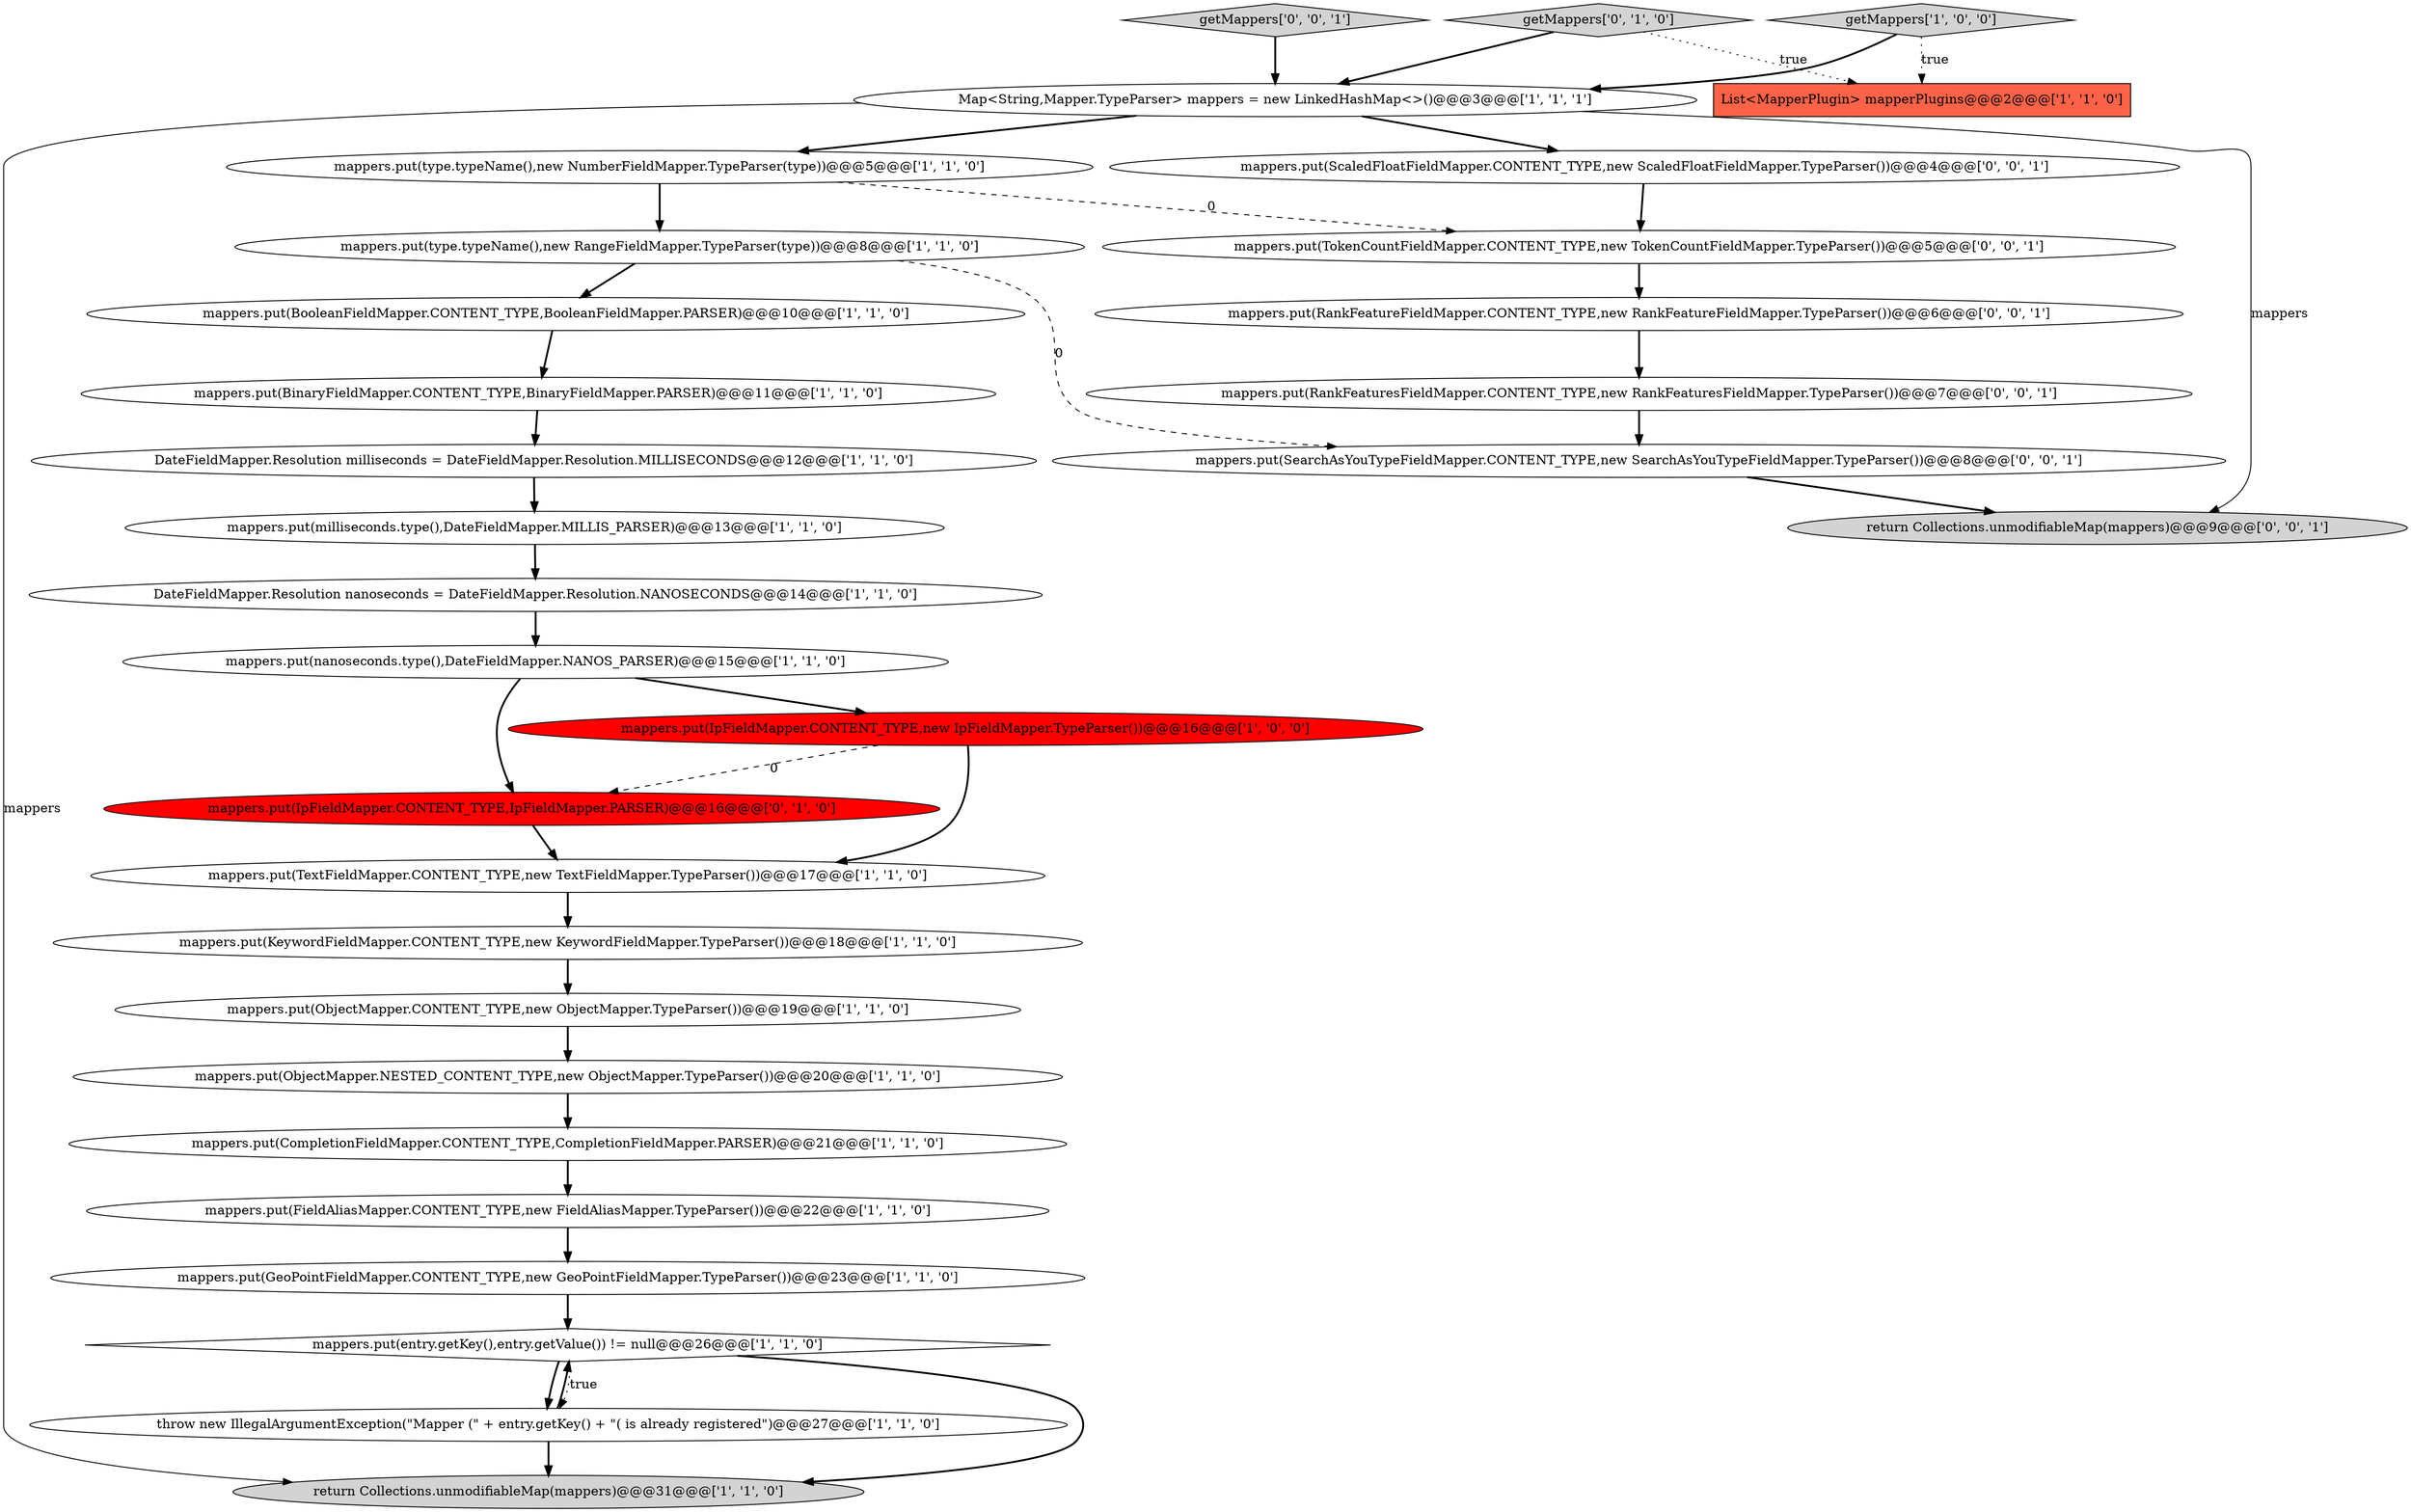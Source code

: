 digraph {
10 [style = filled, label = "mappers.put(nanoseconds.type(),DateFieldMapper.NANOS_PARSER)@@@15@@@['1', '1', '0']", fillcolor = white, shape = ellipse image = "AAA0AAABBB1BBB"];
21 [style = filled, label = "Map<String,Mapper.TypeParser> mappers = new LinkedHashMap<>()@@@3@@@['1', '1', '1']", fillcolor = white, shape = ellipse image = "AAA0AAABBB1BBB"];
19 [style = filled, label = "mappers.put(ObjectMapper.CONTENT_TYPE,new ObjectMapper.TypeParser())@@@19@@@['1', '1', '0']", fillcolor = white, shape = ellipse image = "AAA0AAABBB1BBB"];
28 [style = filled, label = "return Collections.unmodifiableMap(mappers)@@@9@@@['0', '0', '1']", fillcolor = lightgray, shape = ellipse image = "AAA0AAABBB3BBB"];
23 [style = filled, label = "mappers.put(IpFieldMapper.CONTENT_TYPE,IpFieldMapper.PARSER)@@@16@@@['0', '1', '0']", fillcolor = red, shape = ellipse image = "AAA1AAABBB2BBB"];
5 [style = filled, label = "mappers.put(CompletionFieldMapper.CONTENT_TYPE,CompletionFieldMapper.PARSER)@@@21@@@['1', '1', '0']", fillcolor = white, shape = ellipse image = "AAA0AAABBB1BBB"];
18 [style = filled, label = "mappers.put(milliseconds.type(),DateFieldMapper.MILLIS_PARSER)@@@13@@@['1', '1', '0']", fillcolor = white, shape = ellipse image = "AAA0AAABBB1BBB"];
25 [style = filled, label = "mappers.put(TokenCountFieldMapper.CONTENT_TYPE,new TokenCountFieldMapper.TypeParser())@@@5@@@['0', '0', '1']", fillcolor = white, shape = ellipse image = "AAA0AAABBB3BBB"];
2 [style = filled, label = "DateFieldMapper.Resolution nanoseconds = DateFieldMapper.Resolution.NANOSECONDS@@@14@@@['1', '1', '0']", fillcolor = white, shape = ellipse image = "AAA0AAABBB1BBB"];
22 [style = filled, label = "getMappers['0', '1', '0']", fillcolor = lightgray, shape = diamond image = "AAA0AAABBB2BBB"];
24 [style = filled, label = "mappers.put(RankFeaturesFieldMapper.CONTENT_TYPE,new RankFeaturesFieldMapper.TypeParser())@@@7@@@['0', '0', '1']", fillcolor = white, shape = ellipse image = "AAA0AAABBB3BBB"];
6 [style = filled, label = "mappers.put(entry.getKey(),entry.getValue()) != null@@@26@@@['1', '1', '0']", fillcolor = white, shape = diamond image = "AAA0AAABBB1BBB"];
16 [style = filled, label = "mappers.put(type.typeName(),new NumberFieldMapper.TypeParser(type))@@@5@@@['1', '1', '0']", fillcolor = white, shape = ellipse image = "AAA0AAABBB1BBB"];
30 [style = filled, label = "mappers.put(ScaledFloatFieldMapper.CONTENT_TYPE,new ScaledFloatFieldMapper.TypeParser())@@@4@@@['0', '0', '1']", fillcolor = white, shape = ellipse image = "AAA0AAABBB3BBB"];
29 [style = filled, label = "mappers.put(RankFeatureFieldMapper.CONTENT_TYPE,new RankFeatureFieldMapper.TypeParser())@@@6@@@['0', '0', '1']", fillcolor = white, shape = ellipse image = "AAA0AAABBB3BBB"];
15 [style = filled, label = "List<MapperPlugin> mapperPlugins@@@2@@@['1', '1', '0']", fillcolor = tomato, shape = box image = "AAA0AAABBB1BBB"];
26 [style = filled, label = "getMappers['0', '0', '1']", fillcolor = lightgray, shape = diamond image = "AAA0AAABBB3BBB"];
1 [style = filled, label = "return Collections.unmodifiableMap(mappers)@@@31@@@['1', '1', '0']", fillcolor = lightgray, shape = ellipse image = "AAA0AAABBB1BBB"];
4 [style = filled, label = "mappers.put(type.typeName(),new RangeFieldMapper.TypeParser(type))@@@8@@@['1', '1', '0']", fillcolor = white, shape = ellipse image = "AAA0AAABBB1BBB"];
20 [style = filled, label = "mappers.put(ObjectMapper.NESTED_CONTENT_TYPE,new ObjectMapper.TypeParser())@@@20@@@['1', '1', '0']", fillcolor = white, shape = ellipse image = "AAA0AAABBB1BBB"];
0 [style = filled, label = "getMappers['1', '0', '0']", fillcolor = lightgray, shape = diamond image = "AAA0AAABBB1BBB"];
14 [style = filled, label = "mappers.put(IpFieldMapper.CONTENT_TYPE,new IpFieldMapper.TypeParser())@@@16@@@['1', '0', '0']", fillcolor = red, shape = ellipse image = "AAA1AAABBB1BBB"];
13 [style = filled, label = "mappers.put(KeywordFieldMapper.CONTENT_TYPE,new KeywordFieldMapper.TypeParser())@@@18@@@['1', '1', '0']", fillcolor = white, shape = ellipse image = "AAA0AAABBB1BBB"];
11 [style = filled, label = "mappers.put(FieldAliasMapper.CONTENT_TYPE,new FieldAliasMapper.TypeParser())@@@22@@@['1', '1', '0']", fillcolor = white, shape = ellipse image = "AAA0AAABBB1BBB"];
3 [style = filled, label = "mappers.put(BooleanFieldMapper.CONTENT_TYPE,BooleanFieldMapper.PARSER)@@@10@@@['1', '1', '0']", fillcolor = white, shape = ellipse image = "AAA0AAABBB1BBB"];
9 [style = filled, label = "mappers.put(BinaryFieldMapper.CONTENT_TYPE,BinaryFieldMapper.PARSER)@@@11@@@['1', '1', '0']", fillcolor = white, shape = ellipse image = "AAA0AAABBB1BBB"];
27 [style = filled, label = "mappers.put(SearchAsYouTypeFieldMapper.CONTENT_TYPE,new SearchAsYouTypeFieldMapper.TypeParser())@@@8@@@['0', '0', '1']", fillcolor = white, shape = ellipse image = "AAA0AAABBB3BBB"];
17 [style = filled, label = "DateFieldMapper.Resolution milliseconds = DateFieldMapper.Resolution.MILLISECONDS@@@12@@@['1', '1', '0']", fillcolor = white, shape = ellipse image = "AAA0AAABBB1BBB"];
12 [style = filled, label = "mappers.put(GeoPointFieldMapper.CONTENT_TYPE,new GeoPointFieldMapper.TypeParser())@@@23@@@['1', '1', '0']", fillcolor = white, shape = ellipse image = "AAA0AAABBB1BBB"];
8 [style = filled, label = "throw new IllegalArgumentException(\"Mapper (\" + entry.getKey() + \"( is already registered\")@@@27@@@['1', '1', '0']", fillcolor = white, shape = ellipse image = "AAA0AAABBB1BBB"];
7 [style = filled, label = "mappers.put(TextFieldMapper.CONTENT_TYPE,new TextFieldMapper.TypeParser())@@@17@@@['1', '1', '0']", fillcolor = white, shape = ellipse image = "AAA0AAABBB1BBB"];
7->13 [style = bold, label=""];
4->3 [style = bold, label=""];
10->14 [style = bold, label=""];
0->15 [style = dotted, label="true"];
16->25 [style = dashed, label="0"];
19->20 [style = bold, label=""];
27->28 [style = bold, label=""];
22->21 [style = bold, label=""];
4->27 [style = dashed, label="0"];
30->25 [style = bold, label=""];
9->17 [style = bold, label=""];
11->12 [style = bold, label=""];
8->6 [style = bold, label=""];
0->21 [style = bold, label=""];
21->30 [style = bold, label=""];
25->29 [style = bold, label=""];
18->2 [style = bold, label=""];
2->10 [style = bold, label=""];
12->6 [style = bold, label=""];
20->5 [style = bold, label=""];
14->7 [style = bold, label=""];
26->21 [style = bold, label=""];
3->9 [style = bold, label=""];
8->1 [style = bold, label=""];
6->1 [style = bold, label=""];
13->19 [style = bold, label=""];
14->23 [style = dashed, label="0"];
10->23 [style = bold, label=""];
6->8 [style = dotted, label="true"];
6->8 [style = bold, label=""];
21->16 [style = bold, label=""];
5->11 [style = bold, label=""];
23->7 [style = bold, label=""];
16->4 [style = bold, label=""];
29->24 [style = bold, label=""];
21->28 [style = solid, label="mappers"];
22->15 [style = dotted, label="true"];
24->27 [style = bold, label=""];
21->1 [style = solid, label="mappers"];
17->18 [style = bold, label=""];
}
